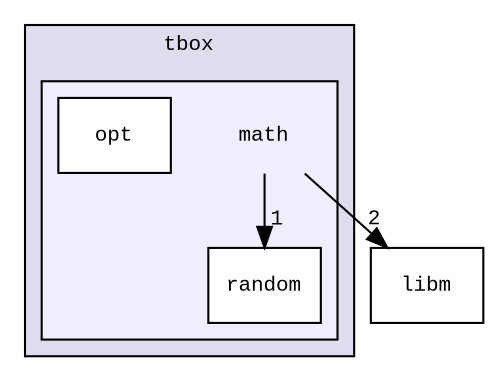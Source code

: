 digraph "src/tbox/math" {
  compound=true
  node [ fontsize="10", fontname="CourierNew"];
  edge [ labelfontsize="10", labelfontname="CourierNew"];
  subgraph clusterdir_74c89af92d2f666610693d1f60c4bc85 {
    graph [ bgcolor="#ddddee", pencolor="black", label="tbox" fontname="CourierNew", fontsize="10", URL="dir_74c89af92d2f666610693d1f60c4bc85.html"]
  subgraph clusterdir_370d1c76a965ac3f6f5a4a074553cc65 {
    graph [ bgcolor="#eeeeff", pencolor="black", label="" URL="dir_370d1c76a965ac3f6f5a4a074553cc65.html"];
    dir_370d1c76a965ac3f6f5a4a074553cc65 [shape=plaintext label="math"];
    dir_2bd07909449c191e19b3fd7b29444f7f [shape=box label="opt" color="black" fillcolor="white" style="filled" URL="dir_2bd07909449c191e19b3fd7b29444f7f.html"];
    dir_c31585ce6afb0b3bb31919f1976ad1c5 [shape=box label="random" color="black" fillcolor="white" style="filled" URL="dir_c31585ce6afb0b3bb31919f1976ad1c5.html"];
  }
  }
  dir_8ac7a660e3fbaee97122da854518670d [shape=box label="libm" URL="dir_8ac7a660e3fbaee97122da854518670d.html"];
  dir_370d1c76a965ac3f6f5a4a074553cc65->dir_c31585ce6afb0b3bb31919f1976ad1c5 [headlabel="1", labeldistance=1.5 headhref="dir_000022_000024.html"];
  dir_370d1c76a965ac3f6f5a4a074553cc65->dir_8ac7a660e3fbaee97122da854518670d [headlabel="2", labeldistance=1.5 headhref="dir_000022_000021.html"];
}
